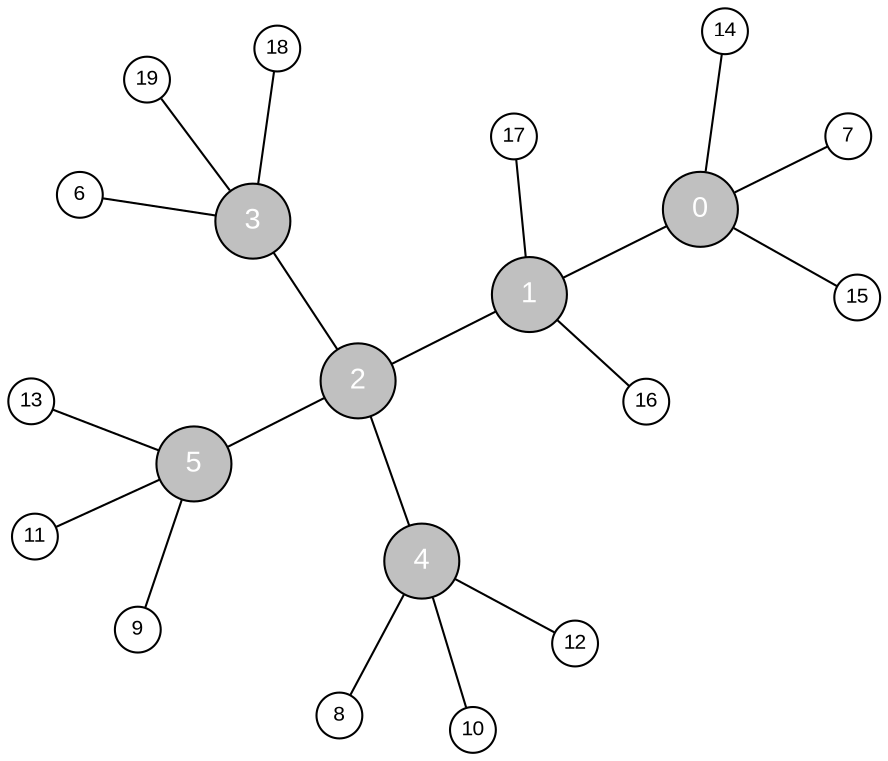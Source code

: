 graph G {
  graph [fontname = "Arial", layout = neato];
  node [fontname = "Arial", shape = circle, style = filled];
  edge [fontname = "Arial"];
  node [fillcolor=gray, fontcolor=white] "0" "1" "2" "3" "4" "5" ;
  node [fillcolor=white, fontcolor=black, fontsize=10, width=.3, fixedsize=true] "6" "7" "8" "9" "10" "11" "12" "13" "14" "15" "16" "17" "18" "19" ;

  "0" -- "1"
  "0" -- "7"
  "0" -- "14"
  "0" -- "15"
  "1" -- "2"
  "1" -- "16"
  "1" -- "17"
  "2" -- "3"
  "2" -- "4"
  "2" -- "5"
  "3" -- "6"
  "3" -- "18"
  "3" -- "19"
  "4" -- "8"
  "4" -- "10"
  "4" -- "12"
  "5" -- "9"
  "5" -- "11"
  "5" -- "13";
}
